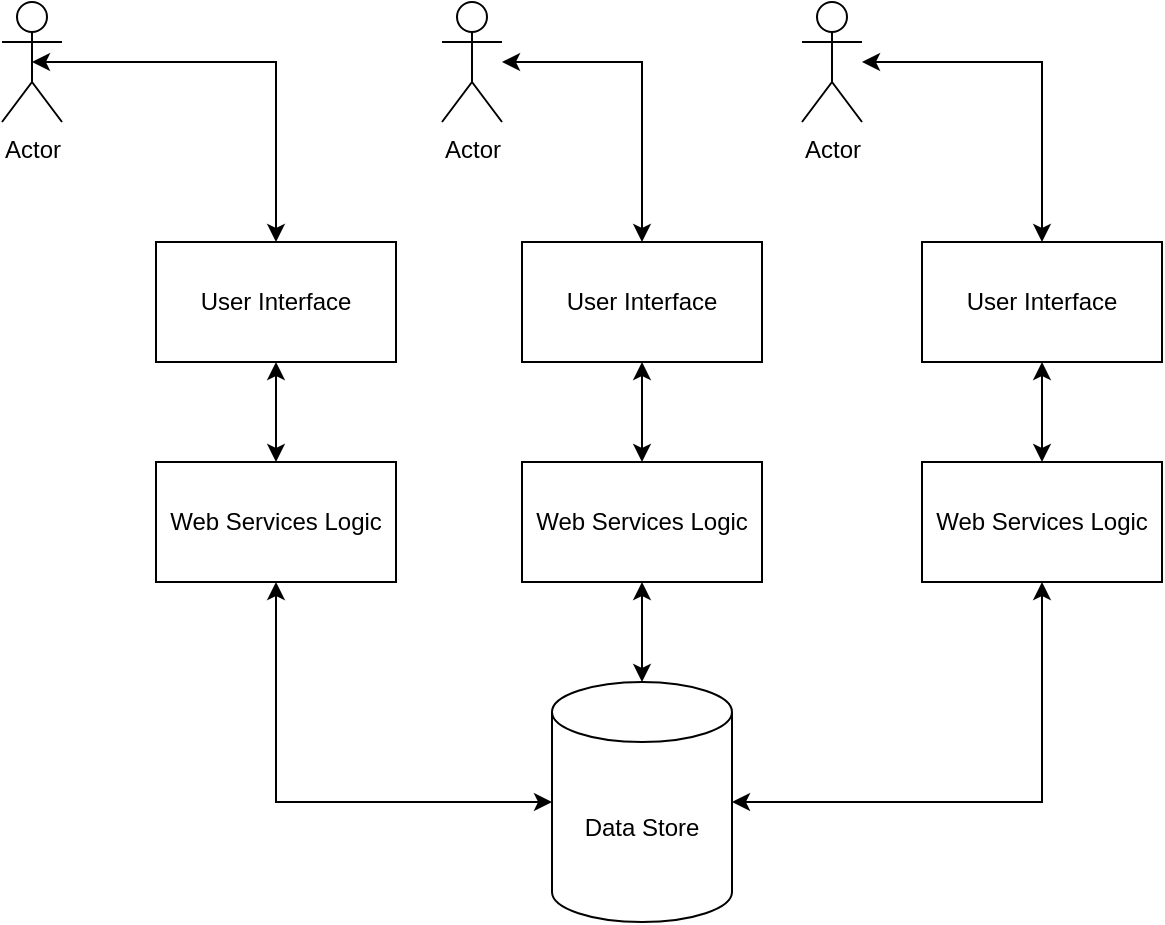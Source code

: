 <mxfile version="15.7.3" type="device"><diagram id="yhZMcl4mFSdfuNscNcmD" name="Page-1"><mxGraphModel dx="1368" dy="878" grid="1" gridSize="10" guides="1" tooltips="1" connect="1" arrows="1" fold="1" page="1" pageScale="1" pageWidth="413" pageHeight="583" math="0" shadow="0"><root><mxCell id="0"/><mxCell id="1" parent="0"/><mxCell id="AjHbTQbQuFFFwxd0BBDC-1" value="User Interface" style="rounded=0;whiteSpace=wrap;html=1;" vertex="1" parent="1"><mxGeometry x="147" y="190" width="120" height="60" as="geometry"/></mxCell><mxCell id="AjHbTQbQuFFFwxd0BBDC-2" style="edgeStyle=orthogonalEdgeStyle;rounded=0;orthogonalLoop=1;jettySize=auto;html=1;exitX=0.5;exitY=0;exitDx=0;exitDy=0;entryX=0.5;entryY=1;entryDx=0;entryDy=0;startArrow=classic;startFill=1;" edge="1" parent="1" source="AjHbTQbQuFFFwxd0BBDC-3" target="AjHbTQbQuFFFwxd0BBDC-1"><mxGeometry relative="1" as="geometry"/></mxCell><mxCell id="AjHbTQbQuFFFwxd0BBDC-3" value="Web Services Logic" style="rounded=0;whiteSpace=wrap;html=1;" vertex="1" parent="1"><mxGeometry x="147" y="300" width="120" height="60" as="geometry"/></mxCell><mxCell id="AjHbTQbQuFFFwxd0BBDC-4" style="edgeStyle=orthogonalEdgeStyle;rounded=0;orthogonalLoop=1;jettySize=auto;html=1;entryX=0.5;entryY=1;entryDx=0;entryDy=0;startArrow=classic;startFill=1;" edge="1" parent="1" source="AjHbTQbQuFFFwxd0BBDC-5" target="AjHbTQbQuFFFwxd0BBDC-3"><mxGeometry relative="1" as="geometry"/></mxCell><mxCell id="AjHbTQbQuFFFwxd0BBDC-16" style="edgeStyle=orthogonalEdgeStyle;rounded=0;orthogonalLoop=1;jettySize=auto;html=1;entryX=0.5;entryY=1;entryDx=0;entryDy=0;startArrow=classic;startFill=1;" edge="1" parent="1" source="AjHbTQbQuFFFwxd0BBDC-5" target="AjHbTQbQuFFFwxd0BBDC-10"><mxGeometry relative="1" as="geometry"/></mxCell><mxCell id="AjHbTQbQuFFFwxd0BBDC-5" value="Data Store" style="shape=cylinder3;whiteSpace=wrap;html=1;boundedLbl=1;backgroundOutline=1;size=15;" vertex="1" parent="1"><mxGeometry x="345" y="410" width="90" height="120" as="geometry"/></mxCell><mxCell id="AjHbTQbQuFFFwxd0BBDC-6" style="edgeStyle=orthogonalEdgeStyle;rounded=0;orthogonalLoop=1;jettySize=auto;html=1;exitX=0.5;exitY=0.5;exitDx=0;exitDy=0;exitPerimeter=0;entryX=0.5;entryY=0;entryDx=0;entryDy=0;startArrow=classic;startFill=1;" edge="1" parent="1" source="AjHbTQbQuFFFwxd0BBDC-7" target="AjHbTQbQuFFFwxd0BBDC-1"><mxGeometry relative="1" as="geometry"/></mxCell><mxCell id="AjHbTQbQuFFFwxd0BBDC-7" value="Actor" style="shape=umlActor;verticalLabelPosition=bottom;verticalAlign=top;html=1;" vertex="1" parent="1"><mxGeometry x="70" y="70" width="30" height="60" as="geometry"/></mxCell><mxCell id="AjHbTQbQuFFFwxd0BBDC-8" value="User Interface" style="rounded=0;whiteSpace=wrap;html=1;" vertex="1" parent="1"><mxGeometry x="330" y="190" width="120" height="60" as="geometry"/></mxCell><mxCell id="AjHbTQbQuFFFwxd0BBDC-9" style="edgeStyle=orthogonalEdgeStyle;rounded=0;orthogonalLoop=1;jettySize=auto;html=1;exitX=0.5;exitY=0;exitDx=0;exitDy=0;entryX=0.5;entryY=1;entryDx=0;entryDy=0;startArrow=classic;startFill=1;" edge="1" parent="1" source="AjHbTQbQuFFFwxd0BBDC-10" target="AjHbTQbQuFFFwxd0BBDC-8"><mxGeometry relative="1" as="geometry"/></mxCell><mxCell id="AjHbTQbQuFFFwxd0BBDC-10" value="Web Services Logic" style="rounded=0;whiteSpace=wrap;html=1;" vertex="1" parent="1"><mxGeometry x="330" y="300" width="120" height="60" as="geometry"/></mxCell><mxCell id="AjHbTQbQuFFFwxd0BBDC-13" value="User Interface" style="rounded=0;whiteSpace=wrap;html=1;" vertex="1" parent="1"><mxGeometry x="530" y="190" width="120" height="60" as="geometry"/></mxCell><mxCell id="AjHbTQbQuFFFwxd0BBDC-14" style="edgeStyle=orthogonalEdgeStyle;rounded=0;orthogonalLoop=1;jettySize=auto;html=1;exitX=0.5;exitY=0;exitDx=0;exitDy=0;entryX=0.5;entryY=1;entryDx=0;entryDy=0;startArrow=classic;startFill=1;" edge="1" parent="1" source="AjHbTQbQuFFFwxd0BBDC-15" target="AjHbTQbQuFFFwxd0BBDC-13"><mxGeometry relative="1" as="geometry"/></mxCell><mxCell id="AjHbTQbQuFFFwxd0BBDC-18" style="edgeStyle=orthogonalEdgeStyle;rounded=0;orthogonalLoop=1;jettySize=auto;html=1;entryX=1;entryY=0.5;entryDx=0;entryDy=0;entryPerimeter=0;startArrow=classic;startFill=1;exitX=0.5;exitY=1;exitDx=0;exitDy=0;" edge="1" parent="1" source="AjHbTQbQuFFFwxd0BBDC-15" target="AjHbTQbQuFFFwxd0BBDC-5"><mxGeometry relative="1" as="geometry"/></mxCell><mxCell id="AjHbTQbQuFFFwxd0BBDC-15" value="Web Services Logic" style="rounded=0;whiteSpace=wrap;html=1;" vertex="1" parent="1"><mxGeometry x="530" y="300" width="120" height="60" as="geometry"/></mxCell><mxCell id="AjHbTQbQuFFFwxd0BBDC-21" style="edgeStyle=orthogonalEdgeStyle;rounded=0;orthogonalLoop=1;jettySize=auto;html=1;entryX=0.5;entryY=0;entryDx=0;entryDy=0;startArrow=classic;startFill=1;" edge="1" parent="1" source="AjHbTQbQuFFFwxd0BBDC-19" target="AjHbTQbQuFFFwxd0BBDC-8"><mxGeometry relative="1" as="geometry"/></mxCell><mxCell id="AjHbTQbQuFFFwxd0BBDC-19" value="Actor" style="shape=umlActor;verticalLabelPosition=bottom;verticalAlign=top;html=1;" vertex="1" parent="1"><mxGeometry x="290" y="70" width="30" height="60" as="geometry"/></mxCell><mxCell id="AjHbTQbQuFFFwxd0BBDC-22" style="edgeStyle=orthogonalEdgeStyle;rounded=0;orthogonalLoop=1;jettySize=auto;html=1;startArrow=classic;startFill=1;" edge="1" parent="1" source="AjHbTQbQuFFFwxd0BBDC-20" target="AjHbTQbQuFFFwxd0BBDC-13"><mxGeometry relative="1" as="geometry"/></mxCell><mxCell id="AjHbTQbQuFFFwxd0BBDC-20" value="Actor" style="shape=umlActor;verticalLabelPosition=bottom;verticalAlign=top;html=1;" vertex="1" parent="1"><mxGeometry x="470" y="70" width="30" height="60" as="geometry"/></mxCell></root></mxGraphModel></diagram></mxfile>